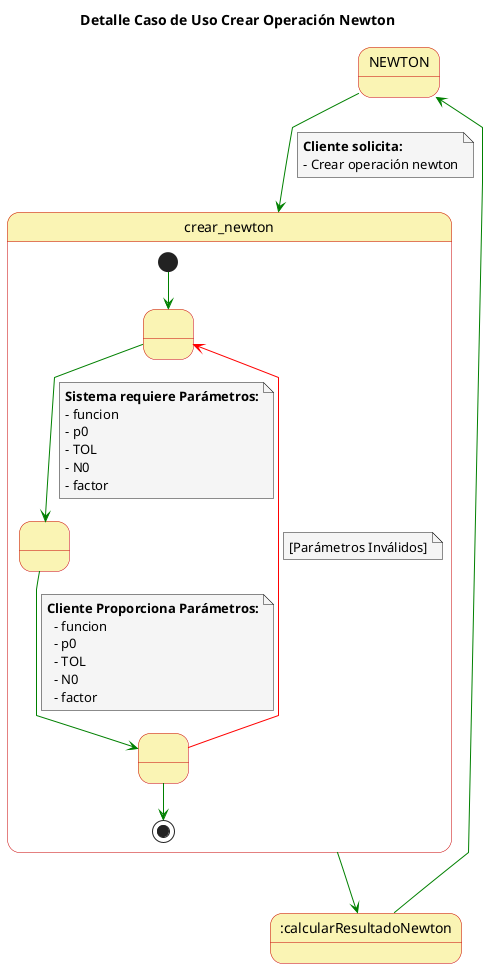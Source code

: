 @startuml

top to bottom direction

skinparam state {
  BackgroundColor #faf4b4
  BorderColor #c90000
}

skinparam note {
  BackgroundColor #f5f5f5
}

skinparam linetype polyline

title Detalle Caso de Uso Crear Operación Newton

state NEWTON 

NEWTON -[#green]-> crear_newton 
note on link
  **Cliente solicita:**
  - Crear operación newton
end note

state crear_newton {
  state 1 as " "
  state 2 as " "
  state 3 as " "
  
  [*] -[#green]-> 1
  1 -[#green]-> 2
  note on link
      **Sistema requiere Parámetros:**
      - funcion
      - p0
      - TOL
      - N0
      - factor
  end note
  2 -[#green]-> 3
  note on link
    **Cliente Proporciona Parámetros:**
      - funcion
      - p0
      - TOL
      - N0
      - factor
  end note
  3 -[#red]-> 1
  note on link
    [Parámetros Inválidos]
  end note
  3 -[#green]-> [*]
}

crear_newton -[#green]-> :calcularResultadoNewton

:calcularResultadoNewton-[#green]-> NEWTON 

@enduml